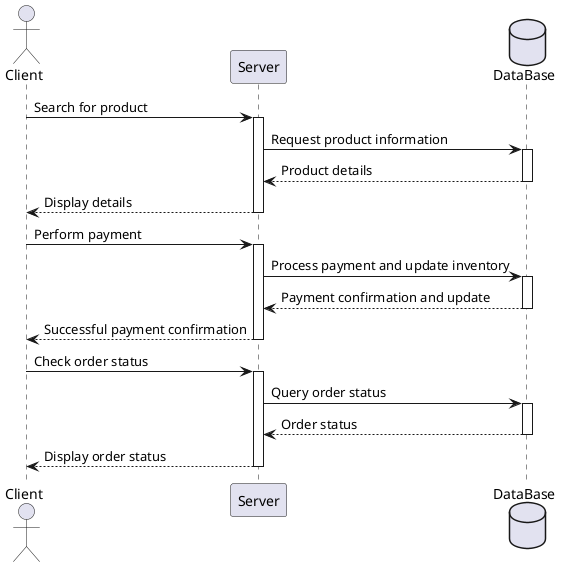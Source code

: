 @startuml MarketClient
actor Client
participant Server
database DataBase

Client -> Server: Search for product
activate Server
Server -> DataBase: Request product information
activate DataBase
DataBase --> Server: Product details
deactivate DataBase
Server --> Client: Display details
deactivate Server

Client -> Server: Perform payment
activate Server
Server -> DataBase: Process payment and update inventory
activate DataBase
DataBase --> Server: Payment confirmation and update
deactivate DataBase
Server --> Client: Successful payment confirmation
deactivate Server

Client -> Server: Check order status
activate Server
Server -> DataBase: Query order status
activate DataBase
DataBase --> Server: Order status
deactivate DataBase
Server --> Client: Display order status
deactivate Server

@enduml